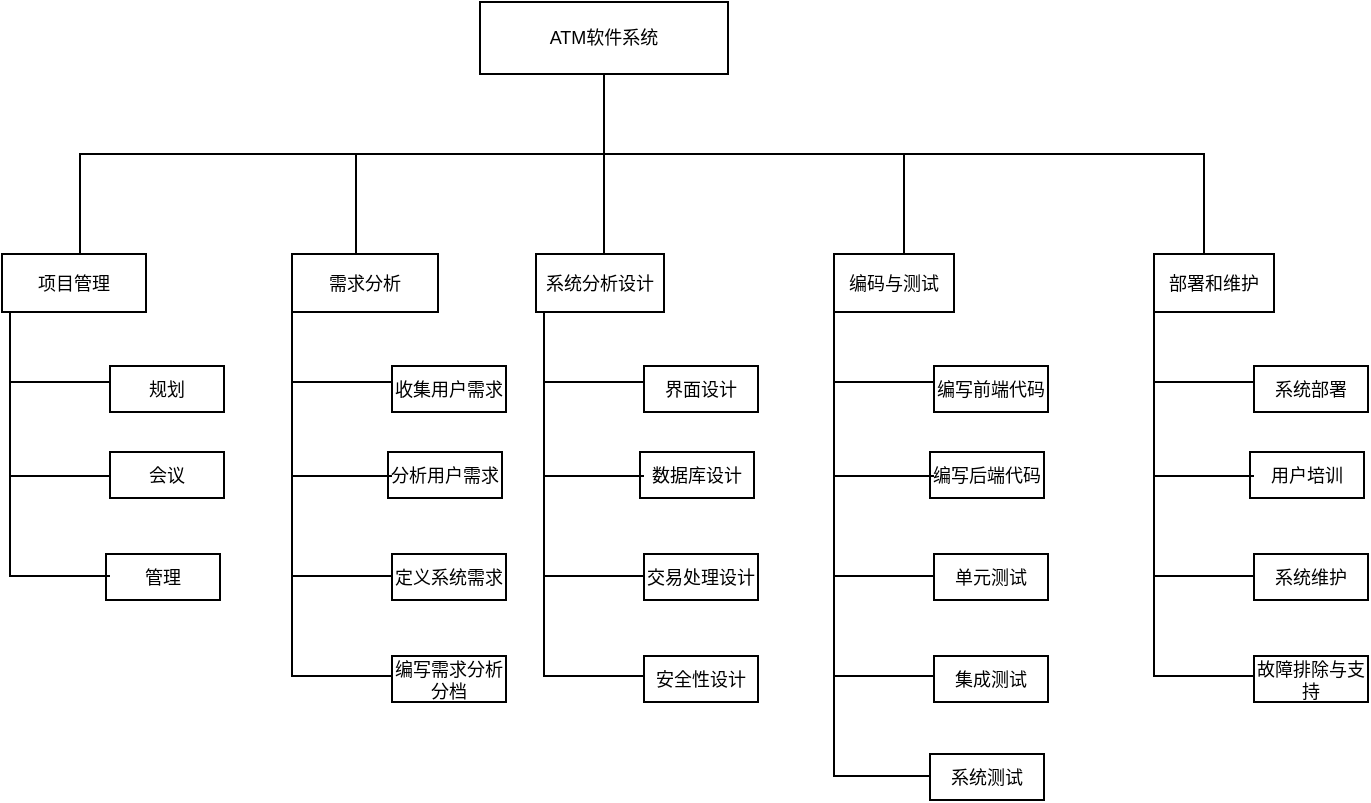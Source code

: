 <mxfile version="22.1.7" type="github">
  <diagram name="第 1 页" id="OeSF2Q3Hymu97Yi94IWJ">
    <mxGraphModel dx="838" dy="610" grid="0" gridSize="10" guides="1" tooltips="1" connect="1" arrows="1" fold="1" page="0" pageScale="1" pageWidth="827" pageHeight="1169" math="0" shadow="0">
      <root>
        <mxCell id="0" />
        <mxCell id="1" parent="0" />
        <mxCell id="dvq6xVh2XTgT-C8ZHbNl-5" value="" style="strokeWidth=1;html=1;shape=mxgraph.flowchart.annotation_1;align=left;pointerEvents=1;direction=south;fontSize=9;" vertex="1" parent="1">
          <mxGeometry x="228" y="223" width="138" height="50" as="geometry" />
        </mxCell>
        <mxCell id="dvq6xVh2XTgT-C8ZHbNl-7" value="" style="strokeWidth=1;html=1;shape=mxgraph.flowchart.annotation_1;align=left;pointerEvents=1;direction=south;fontSize=9;" vertex="1" parent="1">
          <mxGeometry x="490" y="223" width="150" height="50" as="geometry" />
        </mxCell>
        <mxCell id="dvq6xVh2XTgT-C8ZHbNl-8" value="" style="strokeWidth=1;html=1;shape=mxgraph.flowchart.annotation_1;align=left;pointerEvents=1;direction=south;fontSize=9;" vertex="1" parent="1">
          <mxGeometry x="366" y="223" width="124" height="50" as="geometry" />
        </mxCell>
        <mxCell id="dvq6xVh2XTgT-C8ZHbNl-13" value="ATM软件系统" style="rounded=0;whiteSpace=wrap;html=1;fontSize=9;" vertex="1" parent="1">
          <mxGeometry x="428" y="147" width="124" height="36" as="geometry" />
        </mxCell>
        <mxCell id="dvq6xVh2XTgT-C8ZHbNl-15" value="&lt;font style=&quot;font-size: 9px;&quot;&gt;项目管理&lt;/font&gt;" style="rounded=0;whiteSpace=wrap;html=1;fontSize=9;" vertex="1" parent="1">
          <mxGeometry x="189" y="273" width="72" height="29" as="geometry" />
        </mxCell>
        <mxCell id="dvq6xVh2XTgT-C8ZHbNl-16" value="&lt;font style=&quot;font-size: 9px;&quot;&gt;规划&lt;/font&gt;" style="rounded=0;whiteSpace=wrap;html=1;fontSize=9;" vertex="1" parent="1">
          <mxGeometry x="243" y="329" width="57" height="23" as="geometry" />
        </mxCell>
        <mxCell id="dvq6xVh2XTgT-C8ZHbNl-17" value="" style="strokeWidth=1;html=1;shape=mxgraph.flowchart.annotation_1;align=left;pointerEvents=1;fontSize=9;" vertex="1" parent="1">
          <mxGeometry x="193" y="302" width="50" height="35" as="geometry" />
        </mxCell>
        <mxCell id="dvq6xVh2XTgT-C8ZHbNl-18" value="" style="strokeWidth=1;html=1;shape=mxgraph.flowchart.annotation_1;align=left;pointerEvents=1;fontSize=9;" vertex="1" parent="1">
          <mxGeometry x="193" y="337" width="50" height="47" as="geometry" />
        </mxCell>
        <mxCell id="dvq6xVh2XTgT-C8ZHbNl-19" value="&lt;font style=&quot;font-size: 9px;&quot;&gt;需求分析&lt;/font&gt;" style="rounded=0;whiteSpace=wrap;html=1;fontSize=9;" vertex="1" parent="1">
          <mxGeometry x="334" y="273" width="73" height="29" as="geometry" />
        </mxCell>
        <mxCell id="dvq6xVh2XTgT-C8ZHbNl-20" value="&lt;font style=&quot;font-size: 9px;&quot;&gt;系统分析设计&lt;/font&gt;" style="rounded=0;whiteSpace=wrap;html=1;fontSize=9;" vertex="1" parent="1">
          <mxGeometry x="456" y="273" width="64" height="29" as="geometry" />
        </mxCell>
        <mxCell id="dvq6xVh2XTgT-C8ZHbNl-21" value="编码与测试" style="rounded=0;whiteSpace=wrap;html=1;fontSize=9;" vertex="1" parent="1">
          <mxGeometry x="605" y="273" width="60" height="29" as="geometry" />
        </mxCell>
        <mxCell id="dvq6xVh2XTgT-C8ZHbNl-24" value="&lt;font style=&quot;font-size: 9px;&quot;&gt;管理&lt;/font&gt;" style="rounded=0;whiteSpace=wrap;html=1;fontSize=9;" vertex="1" parent="1">
          <mxGeometry x="241" y="423" width="57" height="23" as="geometry" />
        </mxCell>
        <mxCell id="dvq6xVh2XTgT-C8ZHbNl-25" value="&lt;font style=&quot;font-size: 9px;&quot;&gt;会议&lt;/font&gt;" style="rounded=0;whiteSpace=wrap;html=1;fontSize=9;" vertex="1" parent="1">
          <mxGeometry x="243" y="372" width="57" height="23" as="geometry" />
        </mxCell>
        <mxCell id="dvq6xVh2XTgT-C8ZHbNl-28" value="" style="strokeWidth=1;html=1;shape=mxgraph.flowchart.annotation_1;align=left;pointerEvents=1;fontSize=9;" vertex="1" parent="1">
          <mxGeometry x="193" y="384" width="50" height="50" as="geometry" />
        </mxCell>
        <mxCell id="dvq6xVh2XTgT-C8ZHbNl-29" value="&lt;font style=&quot;font-size: 9px;&quot;&gt;收集用户需求&lt;/font&gt;" style="rounded=0;whiteSpace=wrap;html=1;fontSize=9;" vertex="1" parent="1">
          <mxGeometry x="384" y="329" width="57" height="23" as="geometry" />
        </mxCell>
        <mxCell id="dvq6xVh2XTgT-C8ZHbNl-30" value="" style="strokeWidth=1;html=1;shape=mxgraph.flowchart.annotation_1;align=left;pointerEvents=1;fontSize=9;" vertex="1" parent="1">
          <mxGeometry x="334" y="302" width="50" height="35" as="geometry" />
        </mxCell>
        <mxCell id="dvq6xVh2XTgT-C8ZHbNl-31" value="" style="strokeWidth=1;html=1;shape=mxgraph.flowchart.annotation_1;align=left;pointerEvents=1;fontSize=9;" vertex="1" parent="1">
          <mxGeometry x="334" y="337" width="50" height="47" as="geometry" />
        </mxCell>
        <mxCell id="dvq6xVh2XTgT-C8ZHbNl-32" value="&lt;font style=&quot;font-size: 9px;&quot;&gt;定义系统需求&lt;/font&gt;" style="rounded=0;whiteSpace=wrap;html=1;fontSize=9;" vertex="1" parent="1">
          <mxGeometry x="384" y="423" width="57" height="23" as="geometry" />
        </mxCell>
        <mxCell id="dvq6xVh2XTgT-C8ZHbNl-33" value="&lt;font style=&quot;font-size: 9px;&quot;&gt;分析用户需求&lt;/font&gt;" style="rounded=0;whiteSpace=wrap;html=1;fontSize=9;" vertex="1" parent="1">
          <mxGeometry x="382" y="372" width="57" height="23" as="geometry" />
        </mxCell>
        <mxCell id="dvq6xVh2XTgT-C8ZHbNl-34" value="" style="strokeWidth=1;html=1;shape=mxgraph.flowchart.annotation_1;align=left;pointerEvents=1;fontSize=9;" vertex="1" parent="1">
          <mxGeometry x="334" y="384" width="50" height="50" as="geometry" />
        </mxCell>
        <mxCell id="dvq6xVh2XTgT-C8ZHbNl-35" value="&lt;font style=&quot;font-size: 9px;&quot;&gt;界面设计&lt;/font&gt;" style="rounded=0;whiteSpace=wrap;html=1;fontSize=9;" vertex="1" parent="1">
          <mxGeometry x="510" y="329" width="57" height="23" as="geometry" />
        </mxCell>
        <mxCell id="dvq6xVh2XTgT-C8ZHbNl-36" value="" style="strokeWidth=1;html=1;shape=mxgraph.flowchart.annotation_1;align=left;pointerEvents=1;fontSize=9;" vertex="1" parent="1">
          <mxGeometry x="460" y="302" width="50" height="35" as="geometry" />
        </mxCell>
        <mxCell id="dvq6xVh2XTgT-C8ZHbNl-37" value="" style="strokeWidth=1;html=1;shape=mxgraph.flowchart.annotation_1;align=left;pointerEvents=1;fontSize=9;" vertex="1" parent="1">
          <mxGeometry x="460" y="337" width="50" height="47" as="geometry" />
        </mxCell>
        <mxCell id="dvq6xVh2XTgT-C8ZHbNl-39" value="&lt;font style=&quot;font-size: 9px;&quot;&gt;数据库设计&lt;/font&gt;" style="rounded=0;whiteSpace=wrap;html=1;fontSize=9;" vertex="1" parent="1">
          <mxGeometry x="508" y="372" width="57" height="23" as="geometry" />
        </mxCell>
        <mxCell id="dvq6xVh2XTgT-C8ZHbNl-40" value="" style="strokeWidth=1;html=1;shape=mxgraph.flowchart.annotation_1;align=left;pointerEvents=1;fontSize=9;" vertex="1" parent="1">
          <mxGeometry x="460" y="384" width="50" height="50" as="geometry" />
        </mxCell>
        <mxCell id="dvq6xVh2XTgT-C8ZHbNl-41" value="" style="strokeWidth=1;html=1;shape=mxgraph.flowchart.annotation_1;align=left;pointerEvents=1;fontSize=9;" vertex="1" parent="1">
          <mxGeometry x="334" y="434" width="50" height="50" as="geometry" />
        </mxCell>
        <mxCell id="dvq6xVh2XTgT-C8ZHbNl-42" value="&lt;font style=&quot;font-size: 9px;&quot;&gt;编写需求分析分档&lt;/font&gt;" style="rounded=0;whiteSpace=wrap;html=1;fontSize=9;" vertex="1" parent="1">
          <mxGeometry x="384" y="474" width="57" height="23" as="geometry" />
        </mxCell>
        <mxCell id="dvq6xVh2XTgT-C8ZHbNl-43" value="&lt;span style=&quot;font-size: 9px;&quot;&gt;交易处理设计&lt;/span&gt;" style="rounded=0;whiteSpace=wrap;html=1;fontSize=9;" vertex="1" parent="1">
          <mxGeometry x="510" y="423" width="57" height="23" as="geometry" />
        </mxCell>
        <mxCell id="dvq6xVh2XTgT-C8ZHbNl-45" value="" style="strokeWidth=1;html=1;shape=mxgraph.flowchart.annotation_1;align=left;pointerEvents=1;fontSize=9;" vertex="1" parent="1">
          <mxGeometry x="460" y="434" width="50" height="50" as="geometry" />
        </mxCell>
        <mxCell id="dvq6xVh2XTgT-C8ZHbNl-46" value="&lt;font style=&quot;font-size: 9px;&quot;&gt;安全性设计&lt;/font&gt;" style="rounded=0;whiteSpace=wrap;html=1;fontSize=9;" vertex="1" parent="1">
          <mxGeometry x="510" y="474" width="57" height="23" as="geometry" />
        </mxCell>
        <mxCell id="dvq6xVh2XTgT-C8ZHbNl-54" value="&lt;font style=&quot;font-size: 9px;&quot;&gt;编写前端代码&lt;/font&gt;" style="rounded=0;whiteSpace=wrap;html=1;fontSize=9;" vertex="1" parent="1">
          <mxGeometry x="655" y="329" width="57" height="23" as="geometry" />
        </mxCell>
        <mxCell id="dvq6xVh2XTgT-C8ZHbNl-55" value="" style="strokeWidth=1;html=1;shape=mxgraph.flowchart.annotation_1;align=left;pointerEvents=1;fontSize=9;" vertex="1" parent="1">
          <mxGeometry x="605" y="337" width="50" height="47" as="geometry" />
        </mxCell>
        <mxCell id="dvq6xVh2XTgT-C8ZHbNl-56" value="编写后端代码" style="rounded=0;whiteSpace=wrap;html=1;fontSize=9;" vertex="1" parent="1">
          <mxGeometry x="653" y="372" width="57" height="23" as="geometry" />
        </mxCell>
        <mxCell id="dvq6xVh2XTgT-C8ZHbNl-57" value="" style="strokeWidth=1;html=1;shape=mxgraph.flowchart.annotation_1;align=left;pointerEvents=1;fontSize=9;" vertex="1" parent="1">
          <mxGeometry x="605" y="384" width="50" height="50" as="geometry" />
        </mxCell>
        <mxCell id="dvq6xVh2XTgT-C8ZHbNl-58" value="&lt;span style=&quot;font-size: 9px;&quot;&gt;单元测试&lt;/span&gt;" style="rounded=0;whiteSpace=wrap;html=1;fontSize=9;" vertex="1" parent="1">
          <mxGeometry x="655" y="423" width="57" height="23" as="geometry" />
        </mxCell>
        <mxCell id="dvq6xVh2XTgT-C8ZHbNl-59" value="" style="strokeWidth=1;html=1;shape=mxgraph.flowchart.annotation_1;align=left;pointerEvents=1;fontSize=9;" vertex="1" parent="1">
          <mxGeometry x="605" y="434" width="50" height="50" as="geometry" />
        </mxCell>
        <mxCell id="dvq6xVh2XTgT-C8ZHbNl-60" value="集成测试" style="rounded=0;whiteSpace=wrap;html=1;fontSize=9;" vertex="1" parent="1">
          <mxGeometry x="655" y="474" width="57" height="23" as="geometry" />
        </mxCell>
        <mxCell id="dvq6xVh2XTgT-C8ZHbNl-69" value="" style="strokeWidth=1;html=1;shape=mxgraph.flowchart.annotation_1;align=left;pointerEvents=1;fontSize=9;" vertex="1" parent="1">
          <mxGeometry x="605" y="302" width="50" height="35" as="geometry" />
        </mxCell>
        <mxCell id="dvq6xVh2XTgT-C8ZHbNl-70" value="" style="strokeWidth=1;html=1;shape=mxgraph.flowchart.annotation_1;align=left;pointerEvents=1;fontSize=9;" vertex="1" parent="1">
          <mxGeometry x="605" y="484" width="50" height="50" as="geometry" />
        </mxCell>
        <mxCell id="dvq6xVh2XTgT-C8ZHbNl-73" value="系统测试" style="rounded=0;whiteSpace=wrap;html=1;fontSize=9;" vertex="1" parent="1">
          <mxGeometry x="653" y="523" width="57" height="23" as="geometry" />
        </mxCell>
        <mxCell id="dvq6xVh2XTgT-C8ZHbNl-74" value="" style="strokeWidth=1;html=1;shape=mxgraph.flowchart.annotation_1;align=left;pointerEvents=1;direction=south;fontSize=9;" vertex="1" parent="1">
          <mxGeometry x="640" y="223" width="150" height="50" as="geometry" />
        </mxCell>
        <mxCell id="dvq6xVh2XTgT-C8ZHbNl-75" value="部署和维护" style="rounded=0;whiteSpace=wrap;html=1;fontSize=9;" vertex="1" parent="1">
          <mxGeometry x="765" y="273" width="60" height="29" as="geometry" />
        </mxCell>
        <mxCell id="dvq6xVh2XTgT-C8ZHbNl-76" value="&lt;font style=&quot;font-size: 9px;&quot;&gt;系统部署&lt;/font&gt;" style="rounded=0;whiteSpace=wrap;html=1;fontSize=9;" vertex="1" parent="1">
          <mxGeometry x="815" y="329" width="57" height="23" as="geometry" />
        </mxCell>
        <mxCell id="dvq6xVh2XTgT-C8ZHbNl-77" value="" style="strokeWidth=1;html=1;shape=mxgraph.flowchart.annotation_1;align=left;pointerEvents=1;fontSize=9;" vertex="1" parent="1">
          <mxGeometry x="765" y="337" width="50" height="47" as="geometry" />
        </mxCell>
        <mxCell id="dvq6xVh2XTgT-C8ZHbNl-78" value="用户培训" style="rounded=0;whiteSpace=wrap;html=1;fontSize=9;" vertex="1" parent="1">
          <mxGeometry x="813" y="372" width="57" height="23" as="geometry" />
        </mxCell>
        <mxCell id="dvq6xVh2XTgT-C8ZHbNl-79" value="" style="strokeWidth=1;html=1;shape=mxgraph.flowchart.annotation_1;align=left;pointerEvents=1;fontSize=9;" vertex="1" parent="1">
          <mxGeometry x="765" y="384" width="50" height="50" as="geometry" />
        </mxCell>
        <mxCell id="dvq6xVh2XTgT-C8ZHbNl-80" value="&lt;span style=&quot;font-size: 9px;&quot;&gt;系统维护&lt;/span&gt;" style="rounded=0;whiteSpace=wrap;html=1;fontSize=9;" vertex="1" parent="1">
          <mxGeometry x="815" y="423" width="57" height="23" as="geometry" />
        </mxCell>
        <mxCell id="dvq6xVh2XTgT-C8ZHbNl-81" value="" style="strokeWidth=1;html=1;shape=mxgraph.flowchart.annotation_1;align=left;pointerEvents=1;fontSize=9;" vertex="1" parent="1">
          <mxGeometry x="765" y="434" width="50" height="50" as="geometry" />
        </mxCell>
        <mxCell id="dvq6xVh2XTgT-C8ZHbNl-82" value="故障排除与支持" style="rounded=0;whiteSpace=wrap;html=1;fontSize=9;" vertex="1" parent="1">
          <mxGeometry x="815" y="474" width="57" height="23" as="geometry" />
        </mxCell>
        <mxCell id="dvq6xVh2XTgT-C8ZHbNl-83" value="" style="strokeWidth=1;html=1;shape=mxgraph.flowchart.annotation_1;align=left;pointerEvents=1;fontSize=9;" vertex="1" parent="1">
          <mxGeometry x="765" y="302" width="50" height="35" as="geometry" />
        </mxCell>
        <mxCell id="dvq6xVh2XTgT-C8ZHbNl-87" value="" style="endArrow=none;html=1;rounded=0;exitX=0;exitY=1;exitDx=0;exitDy=0;exitPerimeter=0;fontSize=9;" edge="1" parent="1" source="dvq6xVh2XTgT-C8ZHbNl-7" target="dvq6xVh2XTgT-C8ZHbNl-13">
          <mxGeometry width="50" height="50" relative="1" as="geometry">
            <mxPoint x="488" y="215" as="sourcePoint" />
            <mxPoint x="649" y="389" as="targetPoint" />
          </mxGeometry>
        </mxCell>
      </root>
    </mxGraphModel>
  </diagram>
</mxfile>
